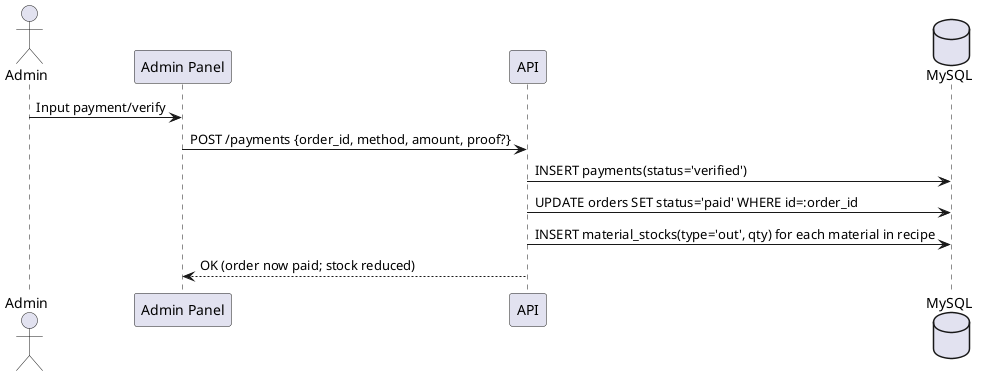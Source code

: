 @startuml
actor Admin
participant "Admin Panel" as P
participant "API" as API
database "MySQL" as DB

Admin -> P: Input payment/verify
P -> API: POST /payments {order_id, method, amount, proof?}
API -> DB: INSERT payments(status='verified')
API -> DB: UPDATE orders SET status='paid' WHERE id=:order_id
API -> DB: INSERT material_stocks(type='out', qty) for each material in recipe
API --> P: OK (order now paid; stock reduced)
@enduml
